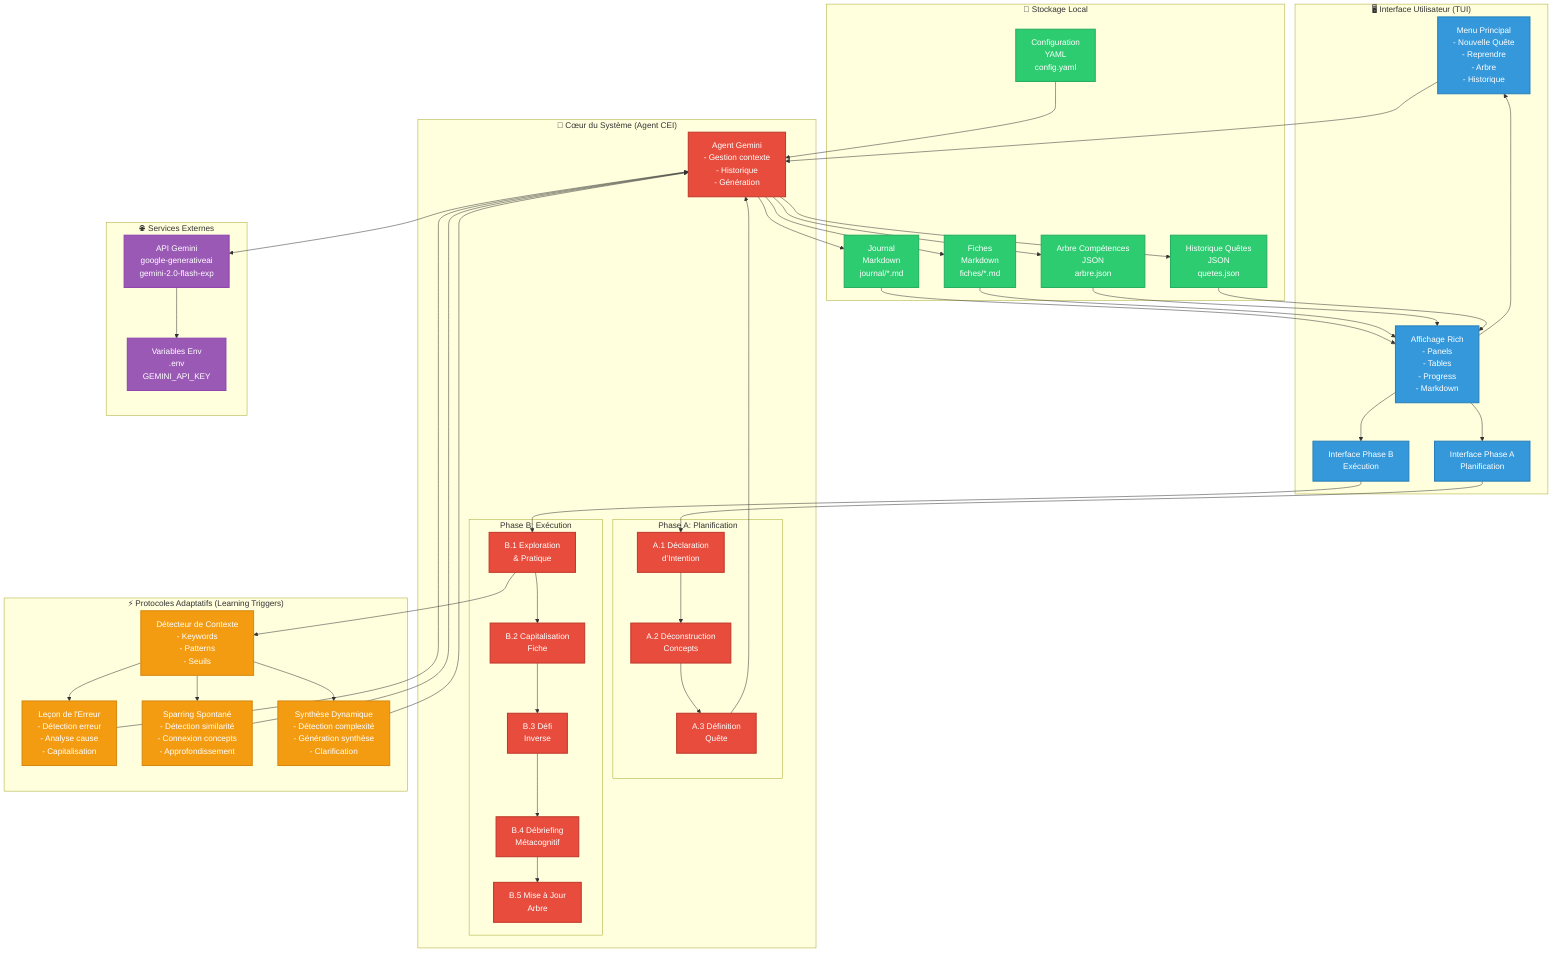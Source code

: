 graph TB
    subgraph UI["🖥️ Interface Utilisateur (TUI)"]
        Menu["Menu Principal<br/>- Nouvelle Quête<br/>- Reprendre<br/>- Arbre<br/>- Historique"]
        PhaseA["Interface Phase A<br/>Planification"]
        PhaseB["Interface Phase B<br/>Exécution"]
        Display["Affichage Rich<br/>- Panels<br/>- Tables<br/>- Progress<br/>- Markdown"]
    end

    subgraph Core["🧠 Cœur du Système (Agent CEI)"]
        Agent["Agent Gemini<br/>- Gestion contexte<br/>- Historique<br/>- Génération"]
        
        subgraph PhaseAPlan["Phase A: Planification"]
            A1["A.1 Déclaration<br/>d'Intention"]
            A2["A.2 Déconstruction<br/>Concepts"]
            A3["A.3 Définition<br/>Quête"]
        end
        
        subgraph PhaseB_Exec["Phase B: Exécution"]
            B1["B.1 Exploration<br/>& Pratique"]
            B2["B.2 Capitalisation<br/>Fiche"]
            B3["B.3 Défi<br/>Inverse"]
            B4["B.4 Débriefing<br/>Métacognitif"]
            B5["B.5 Mise à Jour<br/>Arbre"]
        end
    end

    subgraph Protocols["⚡ Protocoles Adaptatifs (Learning Triggers)"]
        P1["Leçon de l'Erreur<br/>- Détection erreur<br/>- Analyse cause<br/>- Capitalisation"]
        P2["Sparring Spontané<br/>- Détection similarité<br/>- Connexion concepts<br/>- Approfondissement"]
        P3["Synthèse Dynamique<br/>- Détection complexité<br/>- Génération synthèse<br/>- Clarification"]
        Detector["Détecteur de Contexte<br/>- Keywords<br/>- Patterns<br/>- Seuils"]
    end

    subgraph Storage["💾 Stockage Local"]
        Journal["Journal<br/>Markdown<br/>journal/*.md"]
        Fiches["Fiches<br/>Markdown<br/>fiches/*.md"]
        Arbre["Arbre Compétences<br/>JSON<br/>arbre.json"]
        Quetes["Historique Quêtes<br/>JSON<br/>quetes.json"]
        Config["Configuration<br/>YAML<br/>config.yaml"]
    end

    subgraph External["🌐 Services Externes"]
        Gemini["API Gemini<br/>google-generativeai<br/>gemini-2.0-flash-exp"]
        Env["Variables Env<br/>.env<br/>GEMINI_API_KEY"]
    end

    %% Flux Interface → Core
    Menu --> Agent
    PhaseA --> A1
    PhaseB --> B1
    
    %% Flux Phase A
    A1 --> A2
    A2 --> A3
    A3 --> Agent
    
    %% Flux Phase B
    B1 --> B2
    B2 --> B3
    B3 --> B4
    B4 --> B5
    
    %% Agent ↔ Gemini
    Agent <--> Gemini
    Gemini --> Env
    
    %% Agent ↔ Storage
    Agent --> Journal
    Agent --> Fiches
    Agent --> Arbre
    Agent --> Quetes
    Config --> Agent
    
    %% Protocoles ↔ Agent
    Detector --> P1
    Detector --> P2
    Detector --> P3
    P1 --> Agent
    P2 --> Agent
    P3 --> Agent
    B1 --> Detector
    
    %% Storage → Display
    Journal --> Display
    Fiches --> Display
    Arbre --> Display
    Quetes --> Display
    
    %% Display → UI
    Display --> Menu
    Display --> PhaseA
    Display --> PhaseB

    %% Styles
    classDef uiStyle fill:#3498db,stroke:#2980b9,stroke-width:2px,color:#fff
    classDef coreStyle fill:#e74c3c,stroke:#c0392b,stroke-width:2px,color:#fff
    classDef protocolStyle fill:#f39c12,stroke:#d68910,stroke-width:2px,color:#fff
    classDef storageStyle fill:#2ecc71,stroke:#27ae60,stroke-width:2px,color:#fff
    classDef externalStyle fill:#9b59b6,stroke:#8e44ad,stroke-width:2px,color:#fff
    
    class Menu,PhaseA,PhaseB,Display uiStyle
    class Agent,A1,A2,A3,B1,B2,B3,B4,B5 coreStyle
    class P1,P2,P3,Detector protocolStyle
    class Journal,Fiches,Arbre,Quetes,Config storageStyle
    class Gemini,Env externalStyle